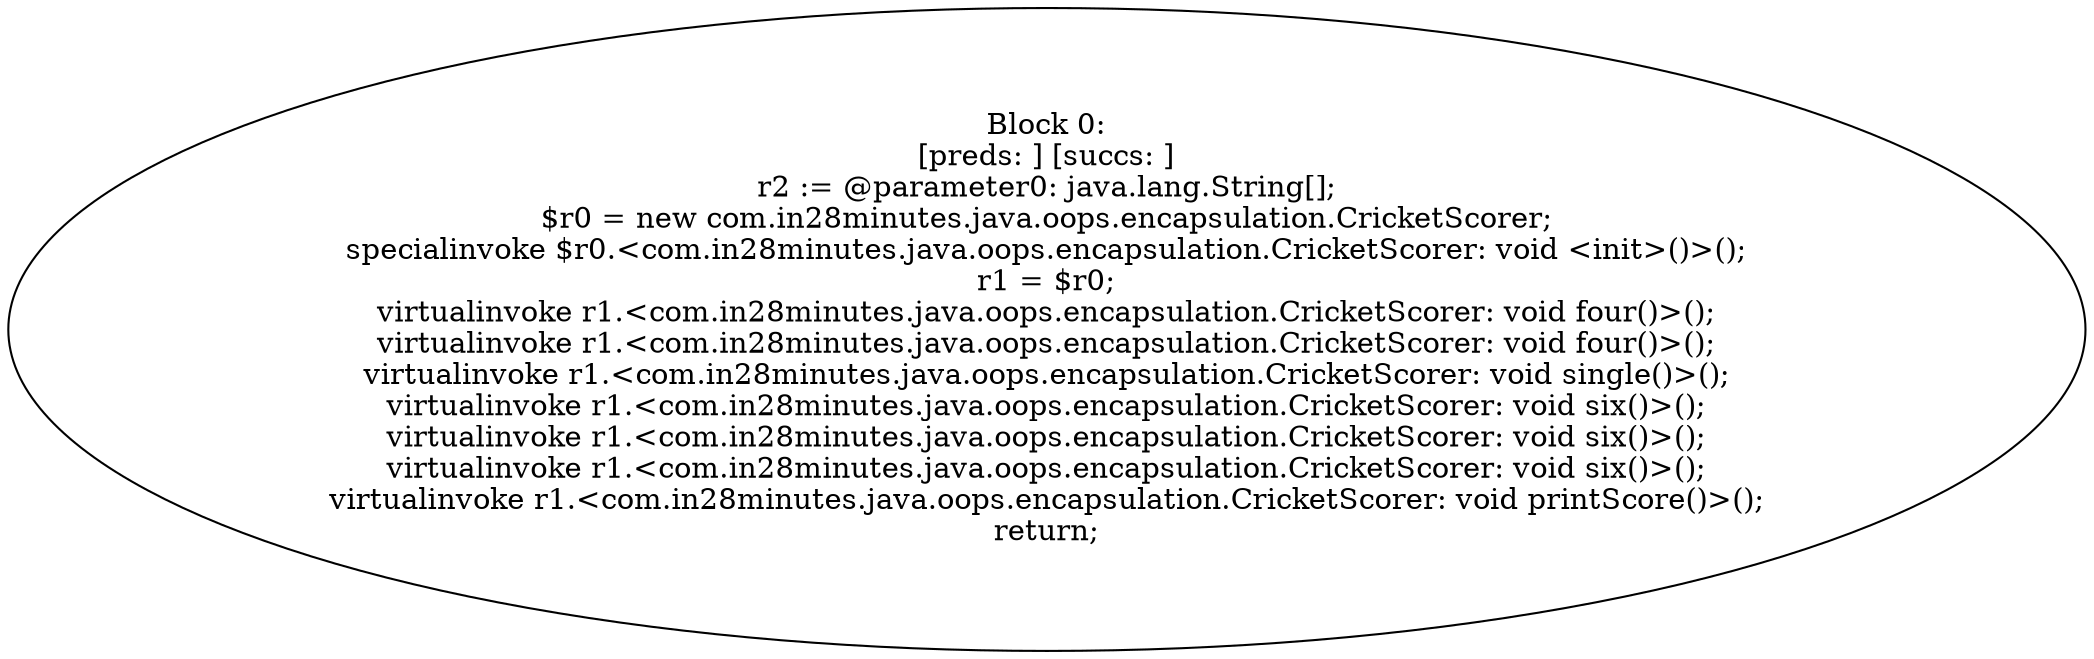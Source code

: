 digraph "unitGraph" {
    "Block 0:
[preds: ] [succs: ]
r2 := @parameter0: java.lang.String[];
$r0 = new com.in28minutes.java.oops.encapsulation.CricketScorer;
specialinvoke $r0.<com.in28minutes.java.oops.encapsulation.CricketScorer: void <init>()>();
r1 = $r0;
virtualinvoke r1.<com.in28minutes.java.oops.encapsulation.CricketScorer: void four()>();
virtualinvoke r1.<com.in28minutes.java.oops.encapsulation.CricketScorer: void four()>();
virtualinvoke r1.<com.in28minutes.java.oops.encapsulation.CricketScorer: void single()>();
virtualinvoke r1.<com.in28minutes.java.oops.encapsulation.CricketScorer: void six()>();
virtualinvoke r1.<com.in28minutes.java.oops.encapsulation.CricketScorer: void six()>();
virtualinvoke r1.<com.in28minutes.java.oops.encapsulation.CricketScorer: void six()>();
virtualinvoke r1.<com.in28minutes.java.oops.encapsulation.CricketScorer: void printScore()>();
return;
"
}
